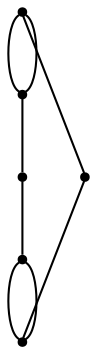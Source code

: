 graph {
  node [shape=point,comment="{\"directed\":false,\"doi\":\"10.1007/3-540-46648-7_4\",\"figure\":\"? (4)\"}"]

  v0 [pos="1004.1255338299968,340.47486912849934"]
  v1 [pos="1002.1252380362498,394.7342278988699"]
  v2 [pos="898.1122730383528,219.9543334573442"]
  v3 [pos="780.0974918291687,225.9553061117116"]
  v4 [pos="882.110240516113,396.73448852783196"]
  v5 [pos="776.0970274141456,284.465282307787"]

  v0 -- v2 [id="-1",pos="1004.1255338299968,340.47486912849934 1005.1256817268702,221.70456150768604 1005.1256817268702,221.70456150768604 1005.1256817268702,221.70456150768604 898.1122730383528,219.9543334573442 898.1122730383528,219.9543334573442 898.1122730383528,219.9543334573442"]
  v4 -- v5 [id="-2",pos="882.110240516113,396.73448852783196 774.0967316203986,396.73448852783196 774.0967316203986,396.73448852783196 774.0967316203986,396.73448852783196 776.0970274141456,284.465282307787 776.0970274141456,284.465282307787 776.0970274141456,284.465282307787"]
  v5 -- v4 [id="-4",pos="776.0970274141456,284.465282307787 874.1092322032724,286.7155755153693 874.1092322032724,286.7155755153693 874.1092322032724,286.7155755153693 882.110240516113,396.73448852783196 882.110240516113,396.73448852783196 882.110240516113,396.73448852783196"]
  v5 -- v3 [id="-5",pos="776.0970274141456,284.465282307787 780.0974918291687,225.9553061117116 780.0974918291687,225.9553061117116 780.0974918291687,225.9553061117116"]
  v3 -- v2 [id="-8",pos="780.0974918291687,225.9553061117116 898.1122730383528,219.9543334573442 898.1122730383528,219.9543334573442 898.1122730383528,219.9543334573442"]
  v4 -- v1 [id="-13",pos="882.110240516113,396.73448852783196 1002.1252380362498,394.7342278988699 1002.1252380362498,394.7342278988699 1002.1252380362498,394.7342278988699"]
  v0 -- v2 [id="-19",pos="1004.1255338299968,340.47486912849934 904.1130332471229,332.7236048346297 904.1130332471229,332.7236048346297 904.1130332471229,332.7236048346297 898.1122730383528,219.9543334573442 898.1122730383528,219.9543334573442 898.1122730383528,219.9543334573442"]
  v1 -- v0 [id="-26",pos="1002.1252380362498,394.7342278988699 1004.1255338299968,340.47486912849934 1004.1255338299968,340.47486912849934 1004.1255338299968,340.47486912849934"]
}